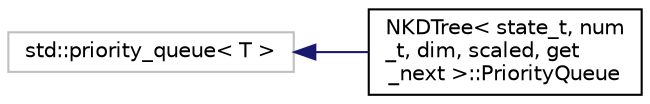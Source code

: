 digraph "Graphical Class Hierarchy"
{
 // INTERACTIVE_SVG=YES
  edge [fontname="Helvetica",fontsize="10",labelfontname="Helvetica",labelfontsize="10"];
  node [fontname="Helvetica",fontsize="10",shape=record];
  rankdir="LR";
  Node1 [label="std::priority_queue\< T \>",height=0.2,width=0.4,color="grey75", fillcolor="white", style="filled",tooltip="STL class. "];
  Node1 -> Node2 [dir="back",color="midnightblue",fontsize="10",style="solid",fontname="Helvetica"];
  Node2 [label="NKDTree\< state_t, num\l_t, dim, scaled, get\l_next \>::PriorityQueue",height=0.2,width=0.4,color="black", fillcolor="white", style="filled",URL="$db/d43/class_n_k_d_tree_1_1_priority_queue.html"];
}
